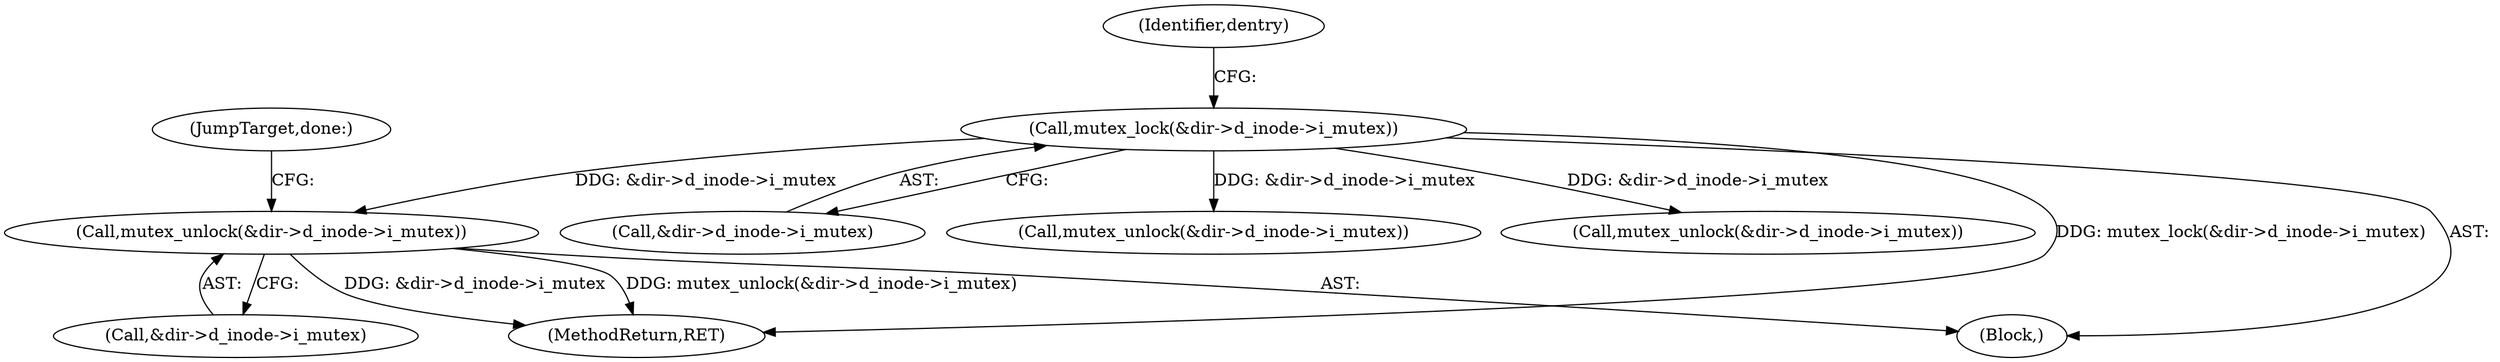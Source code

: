 digraph "0_linux_295dc39d941dc2ae53d5c170365af4c9d5c16212@API" {
"1000237" [label="(Call,mutex_unlock(&dir->d_inode->i_mutex))"];
"1000168" [label="(Call,mutex_lock(&dir->d_inode->i_mutex))"];
"1000168" [label="(Call,mutex_lock(&dir->d_inode->i_mutex))"];
"1000299" [label="(MethodReturn,RET)"];
"1000169" [label="(Call,&dir->d_inode->i_mutex)"];
"1000244" [label="(JumpTarget,done:)"];
"1000105" [label="(Block,)"];
"1000237" [label="(Call,mutex_unlock(&dir->d_inode->i_mutex))"];
"1000238" [label="(Call,&dir->d_inode->i_mutex)"];
"1000176" [label="(Identifier,dentry)"];
"1000229" [label="(Call,mutex_unlock(&dir->d_inode->i_mutex))"];
"1000203" [label="(Call,mutex_unlock(&dir->d_inode->i_mutex))"];
"1000237" -> "1000105"  [label="AST: "];
"1000237" -> "1000238"  [label="CFG: "];
"1000238" -> "1000237"  [label="AST: "];
"1000244" -> "1000237"  [label="CFG: "];
"1000237" -> "1000299"  [label="DDG: mutex_unlock(&dir->d_inode->i_mutex)"];
"1000237" -> "1000299"  [label="DDG: &dir->d_inode->i_mutex"];
"1000168" -> "1000237"  [label="DDG: &dir->d_inode->i_mutex"];
"1000168" -> "1000105"  [label="AST: "];
"1000168" -> "1000169"  [label="CFG: "];
"1000169" -> "1000168"  [label="AST: "];
"1000176" -> "1000168"  [label="CFG: "];
"1000168" -> "1000299"  [label="DDG: mutex_lock(&dir->d_inode->i_mutex)"];
"1000168" -> "1000203"  [label="DDG: &dir->d_inode->i_mutex"];
"1000168" -> "1000229"  [label="DDG: &dir->d_inode->i_mutex"];
}

